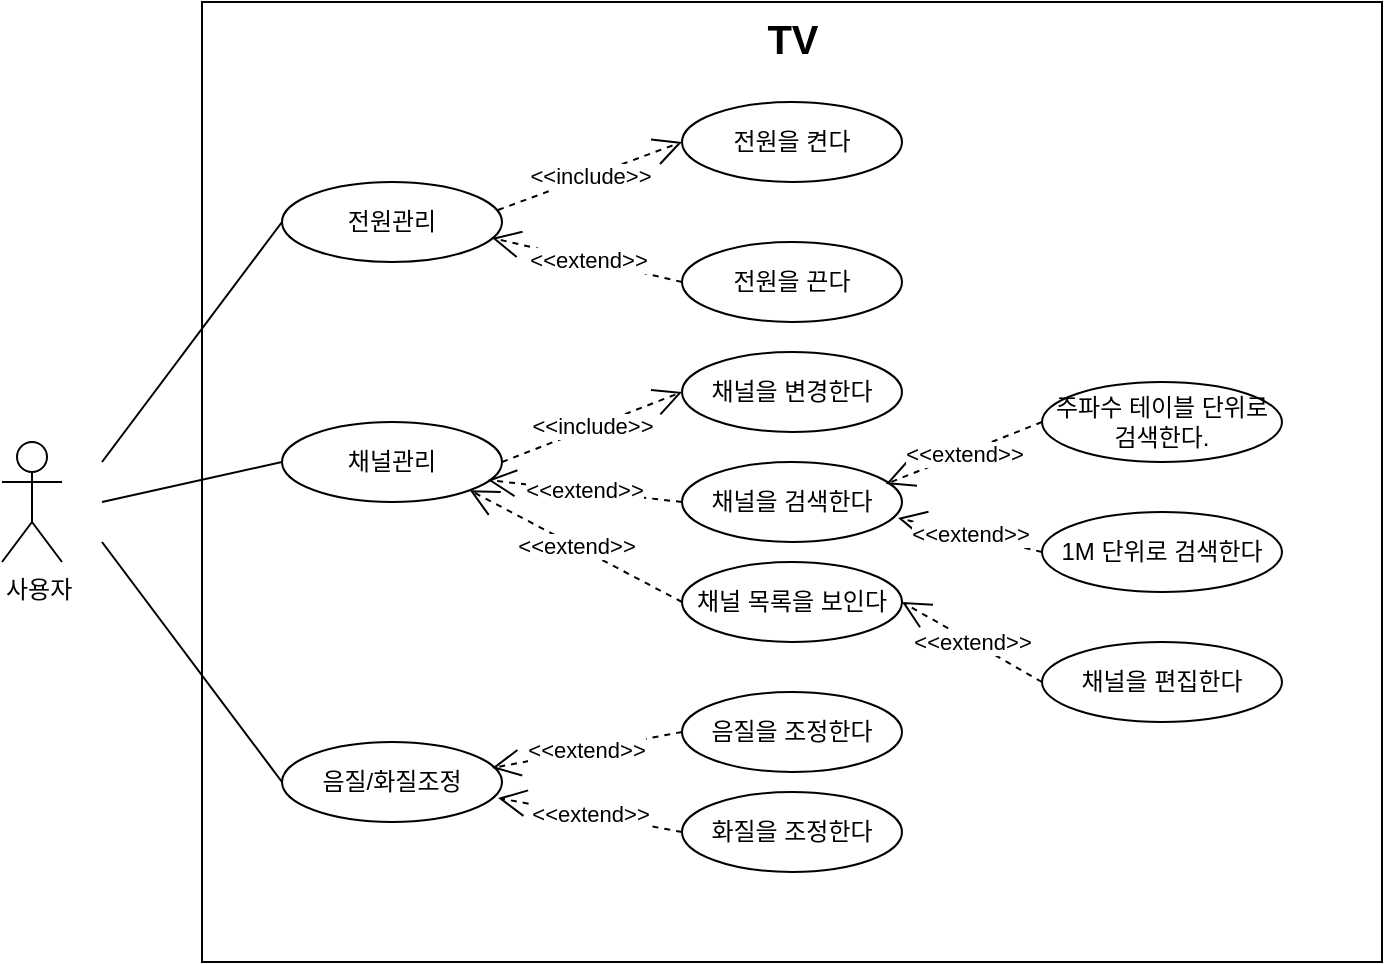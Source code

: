 <mxfile version="12.1.8" type="github" pages="6">
  <diagram id="t9SCPp3qZgQ9LCUCYkns" name="requirement_function">
    <mxGraphModel dx="854" dy="436" grid="1" gridSize="10" guides="1" tooltips="1" connect="1" arrows="1" fold="1" page="1" pageScale="1" pageWidth="827" pageHeight="1169" math="0" shadow="0">
      <root>
        <mxCell id="0"/>
        <mxCell id="1" parent="0"/>
        <mxCell id="poNCgdZjSfnXngBSehZM-1" value="TV" style="html=1;align=center;verticalAlign=top;fontStyle=1;fontSize=20;" vertex="1" parent="1">
          <mxGeometry x="170" y="80" width="590" height="480" as="geometry"/>
        </mxCell>
        <mxCell id="poNCgdZjSfnXngBSehZM-2" value="사용자" style="shape=umlActor;verticalLabelPosition=bottom;labelBackgroundColor=#ffffff;verticalAlign=top;html=1;align=left;" vertex="1" parent="1">
          <mxGeometry x="70" y="300" width="30" height="60" as="geometry"/>
        </mxCell>
        <mxCell id="poNCgdZjSfnXngBSehZM-5" value="전원관리" style="ellipse;whiteSpace=wrap;html=1;align=center;" vertex="1" parent="1">
          <mxGeometry x="210" y="170" width="110" height="40" as="geometry"/>
        </mxCell>
        <mxCell id="poNCgdZjSfnXngBSehZM-6" value="전원을 켠다" style="ellipse;whiteSpace=wrap;html=1;align=center;" vertex="1" parent="1">
          <mxGeometry x="410" y="130" width="110" height="40" as="geometry"/>
        </mxCell>
        <mxCell id="poNCgdZjSfnXngBSehZM-7" value="전원을 끈다" style="ellipse;whiteSpace=wrap;html=1;align=center;" vertex="1" parent="1">
          <mxGeometry x="410" y="200" width="110" height="40" as="geometry"/>
        </mxCell>
        <mxCell id="poNCgdZjSfnXngBSehZM-8" value="&amp;lt;&amp;lt;include&amp;gt;&amp;gt;" style="endArrow=open;endSize=12;dashed=1;html=1;entryX=0;entryY=0.5;entryDx=0;entryDy=0;exitX=0.982;exitY=0.35;exitDx=0;exitDy=0;exitPerimeter=0;" edge="1" parent="1" source="poNCgdZjSfnXngBSehZM-5" target="poNCgdZjSfnXngBSehZM-6">
          <mxGeometry width="160" relative="1" as="geometry">
            <mxPoint x="350" y="190" as="sourcePoint"/>
            <mxPoint x="220" y="440" as="targetPoint"/>
          </mxGeometry>
        </mxCell>
        <mxCell id="poNCgdZjSfnXngBSehZM-9" value="&amp;lt;&amp;lt;extend&amp;gt;&amp;gt;" style="endArrow=open;endSize=12;dashed=1;html=1;exitX=0;exitY=0.5;exitDx=0;exitDy=0;entryX=0.955;entryY=0.7;entryDx=0;entryDy=0;entryPerimeter=0;" edge="1" parent="1" source="poNCgdZjSfnXngBSehZM-7" target="poNCgdZjSfnXngBSehZM-5">
          <mxGeometry width="160" relative="1" as="geometry">
            <mxPoint x="360" y="200" as="sourcePoint"/>
            <mxPoint x="420" y="160" as="targetPoint"/>
          </mxGeometry>
        </mxCell>
        <mxCell id="poNCgdZjSfnXngBSehZM-10" value="채널관리" style="ellipse;whiteSpace=wrap;html=1;align=center;" vertex="1" parent="1">
          <mxGeometry x="210" y="290" width="110" height="40" as="geometry"/>
        </mxCell>
        <mxCell id="poNCgdZjSfnXngBSehZM-11" value="음질/화질조정" style="ellipse;whiteSpace=wrap;html=1;align=center;" vertex="1" parent="1">
          <mxGeometry x="210" y="450" width="110" height="40" as="geometry"/>
        </mxCell>
        <mxCell id="poNCgdZjSfnXngBSehZM-12" value="채널을 변경한다" style="ellipse;whiteSpace=wrap;html=1;align=center;" vertex="1" parent="1">
          <mxGeometry x="410" y="255" width="110" height="40" as="geometry"/>
        </mxCell>
        <mxCell id="poNCgdZjSfnXngBSehZM-13" value="채널을 검색한다" style="ellipse;whiteSpace=wrap;html=1;align=center;" vertex="1" parent="1">
          <mxGeometry x="410" y="310" width="110" height="40" as="geometry"/>
        </mxCell>
        <mxCell id="poNCgdZjSfnXngBSehZM-14" value="채널 목록을 보인다" style="ellipse;whiteSpace=wrap;html=1;align=center;" vertex="1" parent="1">
          <mxGeometry x="410" y="360" width="110" height="40" as="geometry"/>
        </mxCell>
        <mxCell id="poNCgdZjSfnXngBSehZM-15" value="&amp;lt;&amp;lt;include&amp;gt;&amp;gt;" style="endArrow=open;endSize=12;dashed=1;html=1;exitX=1;exitY=0.5;exitDx=0;exitDy=0;entryX=0;entryY=0.5;entryDx=0;entryDy=0;" edge="1" parent="1" source="poNCgdZjSfnXngBSehZM-10" target="poNCgdZjSfnXngBSehZM-12">
          <mxGeometry width="160" relative="1" as="geometry">
            <mxPoint x="350" y="200" as="sourcePoint"/>
            <mxPoint x="420" y="160" as="targetPoint"/>
          </mxGeometry>
        </mxCell>
        <mxCell id="poNCgdZjSfnXngBSehZM-16" value="&amp;lt;&amp;lt;extend&amp;gt;&amp;gt;" style="endArrow=open;endSize=12;dashed=1;html=1;exitX=0;exitY=0.5;exitDx=0;exitDy=0;entryX=0.936;entryY=0.725;entryDx=0;entryDy=0;entryPerimeter=0;" edge="1" parent="1" source="poNCgdZjSfnXngBSehZM-13" target="poNCgdZjSfnXngBSehZM-10">
          <mxGeometry width="160" relative="1" as="geometry">
            <mxPoint x="420" y="230" as="sourcePoint"/>
            <mxPoint x="345.05" y="208" as="targetPoint"/>
          </mxGeometry>
        </mxCell>
        <mxCell id="poNCgdZjSfnXngBSehZM-17" value="&amp;lt;&amp;lt;extend&amp;gt;&amp;gt;" style="endArrow=open;endSize=12;dashed=1;html=1;exitX=0;exitY=0.5;exitDx=0;exitDy=0;entryX=1;entryY=1;entryDx=0;entryDy=0;" edge="1" parent="1" source="poNCgdZjSfnXngBSehZM-14" target="poNCgdZjSfnXngBSehZM-10">
          <mxGeometry width="160" relative="1" as="geometry">
            <mxPoint x="420" y="340" as="sourcePoint"/>
            <mxPoint x="342.96" y="299" as="targetPoint"/>
          </mxGeometry>
        </mxCell>
        <mxCell id="poNCgdZjSfnXngBSehZM-18" value="음질을 조정한다" style="ellipse;whiteSpace=wrap;html=1;align=center;" vertex="1" parent="1">
          <mxGeometry x="410" y="425" width="110" height="40" as="geometry"/>
        </mxCell>
        <mxCell id="poNCgdZjSfnXngBSehZM-19" value="화질을 조정한다" style="ellipse;whiteSpace=wrap;html=1;align=center;" vertex="1" parent="1">
          <mxGeometry x="410" y="475" width="110" height="40" as="geometry"/>
        </mxCell>
        <mxCell id="poNCgdZjSfnXngBSehZM-20" value="&amp;lt;&amp;lt;extend&amp;gt;&amp;gt;" style="endArrow=open;endSize=12;dashed=1;html=1;exitX=0;exitY=0.5;exitDx=0;exitDy=0;entryX=0.955;entryY=0.325;entryDx=0;entryDy=0;entryPerimeter=0;" edge="1" parent="1" source="poNCgdZjSfnXngBSehZM-18" target="poNCgdZjSfnXngBSehZM-11">
          <mxGeometry width="160" relative="1" as="geometry">
            <mxPoint x="420" y="390" as="sourcePoint"/>
            <mxPoint x="333.891" y="304.142" as="targetPoint"/>
          </mxGeometry>
        </mxCell>
        <mxCell id="poNCgdZjSfnXngBSehZM-21" value="&amp;lt;&amp;lt;extend&amp;gt;&amp;gt;" style="endArrow=open;endSize=12;dashed=1;html=1;exitX=0;exitY=0.5;exitDx=0;exitDy=0;entryX=0.982;entryY=0.7;entryDx=0;entryDy=0;entryPerimeter=0;" edge="1" parent="1" source="poNCgdZjSfnXngBSehZM-19" target="poNCgdZjSfnXngBSehZM-11">
          <mxGeometry width="160" relative="1" as="geometry">
            <mxPoint x="420" y="455" as="sourcePoint"/>
            <mxPoint x="345.05" y="473" as="targetPoint"/>
          </mxGeometry>
        </mxCell>
        <mxCell id="poNCgdZjSfnXngBSehZM-22" value="주파수 테이블 단위로 검색한다." style="ellipse;whiteSpace=wrap;html=1;align=center;" vertex="1" parent="1">
          <mxGeometry x="590" y="270" width="120" height="40" as="geometry"/>
        </mxCell>
        <mxCell id="poNCgdZjSfnXngBSehZM-23" value="1M 단위로 검색한다" style="ellipse;whiteSpace=wrap;html=1;align=center;" vertex="1" parent="1">
          <mxGeometry x="590" y="335" width="120" height="40" as="geometry"/>
        </mxCell>
        <mxCell id="poNCgdZjSfnXngBSehZM-26" value="채널을 편집한다" style="ellipse;whiteSpace=wrap;html=1;align=center;" vertex="1" parent="1">
          <mxGeometry x="590" y="400" width="120" height="40" as="geometry"/>
        </mxCell>
        <mxCell id="poNCgdZjSfnXngBSehZM-27" value="&amp;lt;&amp;lt;extend&amp;gt;&amp;gt;" style="endArrow=open;endSize=12;dashed=1;html=1;exitX=0;exitY=0.5;exitDx=0;exitDy=0;entryX=1;entryY=0.5;entryDx=0;entryDy=0;" edge="1" parent="1" source="poNCgdZjSfnXngBSehZM-26" target="poNCgdZjSfnXngBSehZM-14">
          <mxGeometry width="160" relative="1" as="geometry">
            <mxPoint x="420" y="390" as="sourcePoint"/>
            <mxPoint x="333.891" y="304.142" as="targetPoint"/>
          </mxGeometry>
        </mxCell>
        <mxCell id="poNCgdZjSfnXngBSehZM-28" value="&amp;lt;&amp;lt;extend&amp;gt;&amp;gt;" style="endArrow=open;endSize=12;dashed=1;html=1;exitX=0;exitY=0.5;exitDx=0;exitDy=0;entryX=0.982;entryY=0.7;entryDx=0;entryDy=0;entryPerimeter=0;" edge="1" parent="1" source="poNCgdZjSfnXngBSehZM-23" target="poNCgdZjSfnXngBSehZM-13">
          <mxGeometry width="160" relative="1" as="geometry">
            <mxPoint x="590" y="440" as="sourcePoint"/>
            <mxPoint x="530" y="390" as="targetPoint"/>
          </mxGeometry>
        </mxCell>
        <mxCell id="poNCgdZjSfnXngBSehZM-29" value="&amp;lt;&amp;lt;extend&amp;gt;&amp;gt;" style="endArrow=open;endSize=12;dashed=1;html=1;exitX=0;exitY=0.5;exitDx=0;exitDy=0;entryX=0.927;entryY=0.275;entryDx=0;entryDy=0;entryPerimeter=0;" edge="1" parent="1" source="poNCgdZjSfnXngBSehZM-22" target="poNCgdZjSfnXngBSehZM-13">
          <mxGeometry width="160" relative="1" as="geometry">
            <mxPoint x="590" y="380" as="sourcePoint"/>
            <mxPoint x="514.745" y="353.824" as="targetPoint"/>
          </mxGeometry>
        </mxCell>
        <mxCell id="poNCgdZjSfnXngBSehZM-41" value="" style="endArrow=none;html=1;entryX=0;entryY=0.5;entryDx=0;entryDy=0;" edge="1" parent="1" target="poNCgdZjSfnXngBSehZM-5">
          <mxGeometry width="50" height="50" relative="1" as="geometry">
            <mxPoint x="120" y="310" as="sourcePoint"/>
            <mxPoint x="120" y="580" as="targetPoint"/>
          </mxGeometry>
        </mxCell>
        <mxCell id="poNCgdZjSfnXngBSehZM-42" value="" style="endArrow=none;html=1;entryX=0;entryY=0.5;entryDx=0;entryDy=0;" edge="1" parent="1" target="poNCgdZjSfnXngBSehZM-10">
          <mxGeometry width="50" height="50" relative="1" as="geometry">
            <mxPoint x="120" y="330" as="sourcePoint"/>
            <mxPoint x="220" y="200" as="targetPoint"/>
          </mxGeometry>
        </mxCell>
        <mxCell id="poNCgdZjSfnXngBSehZM-43" value="" style="endArrow=none;html=1;entryX=0;entryY=0.5;entryDx=0;entryDy=0;" edge="1" parent="1" target="poNCgdZjSfnXngBSehZM-11">
          <mxGeometry width="50" height="50" relative="1" as="geometry">
            <mxPoint x="120" y="350" as="sourcePoint"/>
            <mxPoint x="220" y="320" as="targetPoint"/>
          </mxGeometry>
        </mxCell>
      </root>
    </mxGraphModel>
  </diagram>
  <diagram id="19bWmVG4d011nCwHnENF" name="requirement_non-function">
    <mxGraphModel dx="854" dy="436" grid="1" gridSize="10" guides="1" tooltips="1" connect="1" arrows="1" fold="1" page="1" pageScale="1" pageWidth="827" pageHeight="1169" math="0" shadow="0">
      <root>
        <mxCell id="q5XlR-PtI9cxI1lQ9Abi-0"/>
        <mxCell id="q5XlR-PtI9cxI1lQ9Abi-1" parent="q5XlR-PtI9cxI1lQ9Abi-0"/>
        <mxCell id="1ExetHb4OD4g6JI5gb6c-14" value="&lt;span style=&quot;white-space: normal&quot;&gt;TV 시청 중에 사용자 리모콘의 UP 채널 버튼을 누르면&lt;/span&gt;&lt;br style=&quot;white-space: normal&quot;&gt;&lt;span style=&quot;white-space: normal&quot;&gt;TV는 1초 이내에 UP채널을 보여줘야 한다. (중, 상)&lt;/span&gt;" style="shape=note;whiteSpace=wrap;html=1;size=14;verticalAlign=top;align=left;spacingTop=-6;fontSize=12;fillColor=#ffcc99;strokeColor=#36393d;" vertex="1" parent="q5XlR-PtI9cxI1lQ9Abi-1">
          <mxGeometry x="40" y="240" width="390" height="60" as="geometry"/>
        </mxCell>
        <mxCell id="1ExetHb4OD4g6JI5gb6c-15" value="TV가 꺼진 상태에서 사용자가 리모콘의 전원 버튼을 누를때,&lt;br&gt;TV는 3초 이내에 최종 저장된 채널을 보여줘야 한다. (상, 상)" style="shape=note;whiteSpace=wrap;html=1;size=14;verticalAlign=top;align=left;spacingTop=-6;fontSize=12;fillColor=#ffcc99;strokeColor=#36393d;" vertex="1" parent="q5XlR-PtI9cxI1lQ9Abi-1">
          <mxGeometry x="40" y="60" width="392" height="60" as="geometry"/>
        </mxCell>
        <mxCell id="1ExetHb4OD4g6JI5gb6c-16" value="상품 기획팀에 이집트에 TV를 출시하고자 할때,&lt;br&gt;개발팀은 1개의 컴포너트만 수정하여 이집트 주파수 테이블로&lt;br&gt;변경할 수 있어야 한다. (중, 중)" style="shape=note;whiteSpace=wrap;html=1;size=14;verticalAlign=top;align=left;spacingTop=-6;fontSize=12;fillColor=#ffff88;strokeColor=#36393d;" vertex="1" parent="q5XlR-PtI9cxI1lQ9Abi-1">
          <mxGeometry x="41" y="330" width="390" height="60" as="geometry"/>
        </mxCell>
        <mxCell id="1ExetHb4OD4g6JI5gb6c-17" value="TV가 고장나서 AS 기사를 불렀을때,&lt;br&gt;AS 기사는 10분 이내에 TV의 오류원인을 알아내고,&lt;br&gt;TV를 정상 작동 시킬수 있어야 한다. (상, 상)" style="shape=note;whiteSpace=wrap;html=1;size=14;verticalAlign=top;align=left;spacingTop=-6;fontSize=12;fillColor=#cce5ff;strokeColor=#36393d;" vertex="1" parent="q5XlR-PtI9cxI1lQ9Abi-1">
          <mxGeometry x="40" y="150" width="392" height="60" as="geometry"/>
        </mxCell>
        <mxCell id="1ExetHb4OD4g6JI5gb6c-18" value="UX팀이 사용자 인터페이스의 폰트 색상을 변경 요청을하면,&lt;br&gt;개발팀은 변경을 적용한 TV 소프트웨어를&lt;br&gt;1주일 안에&amp;nbsp;릴리즈 해야한다. (중, 중)" style="shape=note;whiteSpace=wrap;html=1;size=14;verticalAlign=top;align=left;spacingTop=-6;fontSize=12;fillColor=#ffff88;strokeColor=#36393d;" vertex="1" parent="q5XlR-PtI9cxI1lQ9Abi-1">
          <mxGeometry x="490" y="410" width="392" height="60" as="geometry"/>
        </mxCell>
        <mxCell id="1ExetHb4OD4g6JI5gb6c-19" value="하드웨어팀이 TV 하드웨어를 변경하면,&lt;br&gt;개발팀은 변경된 하드웨어에 TV 소프트웨어를&lt;br&gt;1주일 안에 릴리즈 해야한다. (중, 상)" style="shape=note;whiteSpace=wrap;html=1;size=14;verticalAlign=top;align=left;spacingTop=-6;fontSize=12;fillColor=#ffff88;strokeColor=#36393d;" vertex="1" parent="q5XlR-PtI9cxI1lQ9Abi-1">
          <mxGeometry x="490" y="130" width="392" height="60" as="geometry"/>
        </mxCell>
        <mxCell id="1ExetHb4OD4g6JI5gb6c-20" value="상품 기획에서 시장에 맞는 제품 개발을 요구하면,&lt;br&gt;개발팀은 요구 사항을 적용한 TV 제품을&lt;br&gt;2개월 안에 릴리즈 한다. (중, 상)" style="shape=note;whiteSpace=wrap;html=1;size=14;verticalAlign=top;align=left;spacingTop=-6;fontSize=12;fillColor=#ffff88;strokeColor=#36393d;" vertex="1" parent="q5XlR-PtI9cxI1lQ9Abi-1">
          <mxGeometry x="490" y="200" width="392" height="60" as="geometry"/>
        </mxCell>
        <mxCell id="1ExetHb4OD4g6JI5gb6c-22" value="사용자가 UP버튼을 0.5초 이상 누르고 있으면,&lt;br&gt;시스템은 0.2초 주기로 연속적으로 UP 채널로 채널을 변경하며,&lt;br&gt;사용자가 UP 버튼을 떼는 순간 채널변경을 멈춰야 한다. (상, 상)" style="shape=note;whiteSpace=wrap;html=1;size=14;verticalAlign=top;align=left;spacingTop=-6;fontSize=12;fillColor=#ffcc99;strokeColor=#36393d;" vertex="1" parent="q5XlR-PtI9cxI1lQ9Abi-1">
          <mxGeometry x="490" y="60" width="392" height="60" as="geometry"/>
        </mxCell>
        <mxCell id="1ExetHb4OD4g6JI5gb6c-23" value="하드웨어 팀이 신규 기능을 탑재된 하드웨어로 변경하면,&lt;br&gt;개발팀은 해당 기능에 따른 사용자 인터페이스 변경을&lt;br&gt;1개월 이내에 반영하여 릴리즈 한다. (중, 중)" style="shape=note;whiteSpace=wrap;html=1;size=14;verticalAlign=top;align=left;spacingTop=-6;fontSize=12;fillColor=#ffff88;strokeColor=#36393d;" vertex="1" parent="q5XlR-PtI9cxI1lQ9Abi-1">
          <mxGeometry x="490" y="480" width="392" height="60" as="geometry"/>
        </mxCell>
        <mxCell id="1ExetHb4OD4g6JI5gb6c-24" value="사용자가 TV를 시청하는 도중, 채널 변경이나 음량조절시&lt;br&gt;3번 이내의 리모컨 조작으로 수행이 되어야 한다. (상, 중)" style="shape=note;whiteSpace=wrap;html=1;size=14;verticalAlign=top;align=left;spacingTop=-6;fontSize=12;fillColor=#cdeb8b;strokeColor=#36393d;" vertex="1" parent="q5XlR-PtI9cxI1lQ9Abi-1">
          <mxGeometry x="490" y="340" width="392" height="60" as="geometry"/>
        </mxCell>
        <mxCell id="1ExetHb4OD4g6JI5gb6c-25" value="상품기획이 PIP 기능의 추가를 요청하면,&lt;br&gt;개발팀은 PIP 기능을 탑재한 TV 제품을&lt;br&gt;1개월 이내에 릴리즈 한다. (중, 상)" style="shape=note;whiteSpace=wrap;html=1;size=14;verticalAlign=top;align=left;spacingTop=-6;fontSize=12;fillColor=#ffff88;strokeColor=#36393d;" vertex="1" parent="q5XlR-PtI9cxI1lQ9Abi-1">
          <mxGeometry x="490" y="270" width="392" height="60" as="geometry"/>
        </mxCell>
      </root>
    </mxGraphModel>
  </diagram>
  <diagram id="da84HiQi0HQQTeIwolBv" name="architecture_runtime">
    <mxGraphModel dx="1681" dy="436" grid="1" gridSize="10" guides="1" tooltips="1" connect="1" arrows="1" fold="1" page="1" pageScale="1" pageWidth="827" pageHeight="1169" math="0" shadow="0">
      <root>
        <mxCell id="wnP7rW9ASsIJT6KN7wHe-0"/>
        <mxCell id="wnP7rW9ASsIJT6KN7wHe-1" parent="wnP7rW9ASsIJT6KN7wHe-0"/>
        <mxCell id="30ngNg5kisGXocgPxbdh-0" value="&lt;font style=&quot;font-size: 15px&quot;&gt;Application&lt;/font&gt;" style="html=1;fontSize=12;align=center;verticalAlign=top;fontStyle=1" vertex="1" parent="wnP7rW9ASsIJT6KN7wHe-1">
          <mxGeometry x="-769.5" y="120" width="740" height="120" as="geometry"/>
        </mxCell>
        <mxCell id="30ngNg5kisGXocgPxbdh-1" value="&lt;font style=&quot;font-size: 15px&quot;&gt;TV Sub System&lt;/font&gt;" style="html=1;fontSize=12;align=center;verticalAlign=top;fontStyle=1" vertex="1" parent="wnP7rW9ASsIJT6KN7wHe-1">
          <mxGeometry x="-769.5" y="260" width="430" height="280" as="geometry"/>
        </mxCell>
        <mxCell id="30ngNg5kisGXocgPxbdh-2" value="&lt;font style=&quot;font-size: 15px&quot;&gt;Graphic Sub System&lt;/font&gt;" style="html=1;fontSize=12;align=center;verticalAlign=top;fontStyle=1" vertex="1" parent="wnP7rW9ASsIJT6KN7wHe-1">
          <mxGeometry x="-329.5" y="260" width="300" height="280" as="geometry"/>
        </mxCell>
        <mxCell id="30ngNg5kisGXocgPxbdh-3" value="&lt;font style=&quot;font-size: 12px;&quot;&gt;TV Middleware&lt;/font&gt;" style="html=1;fontSize=12;align=center;verticalAlign=top;fontStyle=1" vertex="1" parent="wnP7rW9ASsIJT6KN7wHe-1">
          <mxGeometry x="-759.5" y="310" width="410" height="110" as="geometry"/>
        </mxCell>
        <mxCell id="30ngNg5kisGXocgPxbdh-4" value="&lt;font style=&quot;font-size: 12px;&quot;&gt;TV HAL&lt;/font&gt;" style="html=1;fontSize=12;align=center;verticalAlign=top;fontStyle=1" vertex="1" parent="wnP7rW9ASsIJT6KN7wHe-1">
          <mxGeometry x="-759.5" y="434" width="410" height="96" as="geometry"/>
        </mxCell>
        <mxCell id="30ngNg5kisGXocgPxbdh-5" value="&lt;font style=&quot;font-size: 12px;&quot;&gt;Graphic Middleware&lt;/font&gt;" style="html=1;fontSize=12;align=center;verticalAlign=top;fontStyle=1" vertex="1" parent="wnP7rW9ASsIJT6KN7wHe-1">
          <mxGeometry x="-319.5" y="310" width="280" height="110" as="geometry"/>
        </mxCell>
        <mxCell id="30ngNg5kisGXocgPxbdh-6" value="&lt;font style=&quot;font-size: 12px;&quot;&gt;Graphic HAL&lt;/font&gt;" style="html=1;fontSize=12;align=center;verticalAlign=top;fontStyle=1" vertex="1" parent="wnP7rW9ASsIJT6KN7wHe-1">
          <mxGeometry x="-319.5" y="434" width="280" height="96" as="geometry"/>
        </mxCell>
        <mxCell id="XcW56pWgXZt80oB3sk_k-0" value="Tuner" style="html=1;fontSize=10;align=left;spacingLeft=7;" vertex="1" parent="wnP7rW9ASsIJT6KN7wHe-1">
          <mxGeometry x="-749.5" y="470" width="70" height="50" as="geometry"/>
        </mxCell>
        <mxCell id="XcW56pWgXZt80oB3sk_k-1" value="" style="shape=component;jettyWidth=8;jettyHeight=4;" vertex="1" parent="XcW56pWgXZt80oB3sk_k-0">
          <mxGeometry x="1" width="20" height="20" relative="1" as="geometry">
            <mxPoint x="-27" y="7" as="offset"/>
          </mxGeometry>
        </mxCell>
        <mxCell id="XcW56pWgXZt80oB3sk_k-2" value="&lt;font style=&quot;font-size: 10px&quot;&gt;Video&lt;br&gt;Decoder&lt;/font&gt;" style="html=1;fontSize=12;align=left;spacingLeft=7;" vertex="1" parent="wnP7rW9ASsIJT6KN7wHe-1">
          <mxGeometry x="-669.5" y="470" width="70" height="50" as="geometry"/>
        </mxCell>
        <mxCell id="XcW56pWgXZt80oB3sk_k-3" value="" style="shape=component;jettyWidth=8;jettyHeight=4;" vertex="1" parent="XcW56pWgXZt80oB3sk_k-2">
          <mxGeometry x="1" width="20" height="20" relative="1" as="geometry">
            <mxPoint x="-27" y="7" as="offset"/>
          </mxGeometry>
        </mxCell>
        <mxCell id="XcW56pWgXZt80oB3sk_k-4" value="&lt;span style=&quot;font-size: 10px&quot;&gt;Audio&lt;br&gt;&lt;/span&gt;Controller" style="html=1;fontSize=12;align=left;spacingLeft=7;" vertex="1" parent="wnP7rW9ASsIJT6KN7wHe-1">
          <mxGeometry x="-589.5" y="470" width="70" height="50" as="geometry"/>
        </mxCell>
        <mxCell id="XcW56pWgXZt80oB3sk_k-5" value="" style="shape=component;jettyWidth=8;jettyHeight=4;" vertex="1" parent="XcW56pWgXZt80oB3sk_k-4">
          <mxGeometry x="1" width="20" height="20" relative="1" as="geometry">
            <mxPoint x="-27" y="7" as="offset"/>
          </mxGeometry>
        </mxCell>
        <mxCell id="XcW56pWgXZt80oB3sk_k-6" value="&lt;span style=&quot;font-size: 10px&quot;&gt;Video&lt;br&gt;Decoder&lt;br&gt;&lt;/span&gt;" style="html=1;fontSize=12;align=left;spacingLeft=7;" vertex="1" parent="wnP7rW9ASsIJT6KN7wHe-1">
          <mxGeometry x="-509.5" y="470" width="70" height="50" as="geometry"/>
        </mxCell>
        <mxCell id="XcW56pWgXZt80oB3sk_k-7" value="" style="shape=component;jettyWidth=8;jettyHeight=4;" vertex="1" parent="XcW56pWgXZt80oB3sk_k-6">
          <mxGeometry x="1" width="20" height="20" relative="1" as="geometry">
            <mxPoint x="-27" y="7" as="offset"/>
          </mxGeometry>
        </mxCell>
        <mxCell id="XcW56pWgXZt80oB3sk_k-11" value="&lt;span style=&quot;font-size: 10px&quot;&gt;Display&lt;br&gt;Controller&lt;br&gt;&lt;/span&gt;" style="html=1;fontSize=12;align=left;spacingLeft=7;" vertex="1" parent="wnP7rW9ASsIJT6KN7wHe-1">
          <mxGeometry x="-429.5" y="470" width="70" height="50" as="geometry"/>
        </mxCell>
        <mxCell id="XcW56pWgXZt80oB3sk_k-12" value="" style="shape=component;jettyWidth=8;jettyHeight=4;" vertex="1" parent="XcW56pWgXZt80oB3sk_k-11">
          <mxGeometry x="1" width="20" height="20" relative="1" as="geometry">
            <mxPoint x="-27" y="7" as="offset"/>
          </mxGeometry>
        </mxCell>
        <mxCell id="XcW56pWgXZt80oB3sk_k-13" value="&lt;span style=&quot;font-size: 10px&quot;&gt;IR&lt;br&gt;Receiver&lt;br&gt;&lt;/span&gt;" style="html=1;fontSize=12;align=left;spacingLeft=7;" vertex="1" parent="wnP7rW9ASsIJT6KN7wHe-1">
          <mxGeometry x="-309.5" y="470" width="80" height="50" as="geometry"/>
        </mxCell>
        <mxCell id="XcW56pWgXZt80oB3sk_k-14" value="" style="shape=component;jettyWidth=8;jettyHeight=4;" vertex="1" parent="XcW56pWgXZt80oB3sk_k-13">
          <mxGeometry x="1" width="20" height="20" relative="1" as="geometry">
            <mxPoint x="-27" y="7" as="offset"/>
          </mxGeometry>
        </mxCell>
        <mxCell id="XcW56pWgXZt80oB3sk_k-15" value="&lt;span style=&quot;font-size: 10px&quot;&gt;Graphic&lt;br&gt;Processor&lt;br&gt;&lt;/span&gt;" style="html=1;fontSize=12;align=left;spacingLeft=7;" vertex="1" parent="wnP7rW9ASsIJT6KN7wHe-1">
          <mxGeometry x="-125.5" y="470" width="76" height="50" as="geometry"/>
        </mxCell>
        <mxCell id="XcW56pWgXZt80oB3sk_k-16" value="" style="shape=component;jettyWidth=8;jettyHeight=4;" vertex="1" parent="XcW56pWgXZt80oB3sk_k-15">
          <mxGeometry x="1" width="20" height="20" relative="1" as="geometry">
            <mxPoint x="-27" y="7" as="offset"/>
          </mxGeometry>
        </mxCell>
        <mxCell id="XcW56pWgXZt80oB3sk_k-17" value="Channel&lt;br&gt;Searcher" style="html=1;fontSize=10;align=left;spacingLeft=7;" vertex="1" parent="wnP7rW9ASsIJT6KN7wHe-1">
          <mxGeometry x="-709.5" y="350" width="90" height="50" as="geometry"/>
        </mxCell>
        <mxCell id="XcW56pWgXZt80oB3sk_k-18" value="" style="shape=component;jettyWidth=8;jettyHeight=4;" vertex="1" parent="XcW56pWgXZt80oB3sk_k-17">
          <mxGeometry x="1" width="20" height="20" relative="1" as="geometry">
            <mxPoint x="-27" y="7" as="offset"/>
          </mxGeometry>
        </mxCell>
        <mxCell id="XcW56pWgXZt80oB3sk_k-19" value="Channel&lt;br&gt;Changer" style="html=1;fontSize=10;align=left;spacingLeft=7;" vertex="1" parent="wnP7rW9ASsIJT6KN7wHe-1">
          <mxGeometry x="-594.5" y="350" width="95" height="50" as="geometry"/>
        </mxCell>
        <mxCell id="XcW56pWgXZt80oB3sk_k-20" value="" style="shape=component;jettyWidth=8;jettyHeight=4;" vertex="1" parent="XcW56pWgXZt80oB3sk_k-19">
          <mxGeometry x="1" width="20" height="20" relative="1" as="geometry">
            <mxPoint x="-27" y="7" as="offset"/>
          </mxGeometry>
        </mxCell>
        <mxCell id="XcW56pWgXZt80oB3sk_k-21" value="Channel&lt;br&gt;List" style="html=1;fontSize=10;align=left;spacingLeft=7;" vertex="1" parent="wnP7rW9ASsIJT6KN7wHe-1">
          <mxGeometry x="-479.5" y="350" width="90" height="50" as="geometry"/>
        </mxCell>
        <mxCell id="XcW56pWgXZt80oB3sk_k-22" value="" style="shape=component;jettyWidth=8;jettyHeight=4;" vertex="1" parent="XcW56pWgXZt80oB3sk_k-21">
          <mxGeometry x="1" width="20" height="20" relative="1" as="geometry">
            <mxPoint x="-27" y="7" as="offset"/>
          </mxGeometry>
        </mxCell>
        <mxCell id="XcW56pWgXZt80oB3sk_k-25" value="Input&lt;br&gt;Manager" style="html=1;fontSize=10;align=left;spacingLeft=7;" vertex="1" parent="wnP7rW9ASsIJT6KN7wHe-1">
          <mxGeometry x="-309.5" y="350" width="80" height="50" as="geometry"/>
        </mxCell>
        <mxCell id="XcW56pWgXZt80oB3sk_k-26" value="" style="shape=component;jettyWidth=8;jettyHeight=4;" vertex="1" parent="XcW56pWgXZt80oB3sk_k-25">
          <mxGeometry x="1" width="20" height="20" relative="1" as="geometry">
            <mxPoint x="-27" y="7" as="offset"/>
          </mxGeometry>
        </mxCell>
        <mxCell id="XcW56pWgXZt80oB3sk_k-27" value="Resource&lt;br&gt;Manager" style="html=1;fontSize=10;align=left;spacingLeft=7;" vertex="1" parent="wnP7rW9ASsIJT6KN7wHe-1">
          <mxGeometry x="-216.5" y="350" width="78" height="50" as="geometry"/>
        </mxCell>
        <mxCell id="XcW56pWgXZt80oB3sk_k-28" value="" style="shape=component;jettyWidth=8;jettyHeight=4;" vertex="1" parent="XcW56pWgXZt80oB3sk_k-27">
          <mxGeometry x="1" width="20" height="20" relative="1" as="geometry">
            <mxPoint x="-27" y="7" as="offset"/>
          </mxGeometry>
        </mxCell>
        <mxCell id="XcW56pWgXZt80oB3sk_k-29" value="Window&lt;br&gt;Manager" style="html=1;fontSize=10;align=left;spacingLeft=7;" vertex="1" parent="wnP7rW9ASsIJT6KN7wHe-1">
          <mxGeometry x="-125.5" y="350" width="76" height="50" as="geometry"/>
        </mxCell>
        <mxCell id="XcW56pWgXZt80oB3sk_k-30" value="" style="shape=component;jettyWidth=8;jettyHeight=4;" vertex="1" parent="XcW56pWgXZt80oB3sk_k-29">
          <mxGeometry x="1" width="20" height="20" relative="1" as="geometry">
            <mxPoint x="-27" y="7" as="offset"/>
          </mxGeometry>
        </mxCell>
        <mxCell id="XcW56pWgXZt80oB3sk_k-31" value="Viewer" style="html=1;fontSize=10;align=left;spacingLeft=7;" vertex="1" parent="wnP7rW9ASsIJT6KN7wHe-1">
          <mxGeometry x="-714.5" y="170" width="90" height="50" as="geometry"/>
        </mxCell>
        <mxCell id="XcW56pWgXZt80oB3sk_k-32" value="" style="shape=component;jettyWidth=8;jettyHeight=4;" vertex="1" parent="XcW56pWgXZt80oB3sk_k-31">
          <mxGeometry x="1" width="20" height="20" relative="1" as="geometry">
            <mxPoint x="-27" y="7" as="offset"/>
          </mxGeometry>
        </mxCell>
        <mxCell id="XcW56pWgXZt80oB3sk_k-33" value="Menu" style="html=1;fontSize=10;align=left;spacingLeft=7;" vertex="1" parent="wnP7rW9ASsIJT6KN7wHe-1">
          <mxGeometry x="-607" y="170" width="90" height="50" as="geometry"/>
        </mxCell>
        <mxCell id="XcW56pWgXZt80oB3sk_k-34" value="" style="shape=component;jettyWidth=8;jettyHeight=4;" vertex="1" parent="XcW56pWgXZt80oB3sk_k-33">
          <mxGeometry x="1" width="20" height="20" relative="1" as="geometry">
            <mxPoint x="-27" y="7" as="offset"/>
          </mxGeometry>
        </mxCell>
        <mxCell id="XcW56pWgXZt80oB3sk_k-35" value="&amp;lt;&amp;lt;UI&amp;gt;&amp;gt;&lt;br&gt;Channel&lt;br&gt;Searcher" style="html=1;fontSize=10;align=left;spacingLeft=7;" vertex="1" parent="wnP7rW9ASsIJT6KN7wHe-1">
          <mxGeometry x="-402" y="170" width="90" height="50" as="geometry"/>
        </mxCell>
        <mxCell id="XcW56pWgXZt80oB3sk_k-36" value="" style="shape=component;jettyWidth=8;jettyHeight=4;" vertex="1" parent="XcW56pWgXZt80oB3sk_k-35">
          <mxGeometry x="1" width="20" height="20" relative="1" as="geometry">
            <mxPoint x="-27" y="7" as="offset"/>
          </mxGeometry>
        </mxCell>
        <mxCell id="XcW56pWgXZt80oB3sk_k-37" value="Picture&lt;br&gt;Control" style="html=1;fontSize=10;align=left;spacingLeft=7;" vertex="1" parent="wnP7rW9ASsIJT6KN7wHe-1">
          <mxGeometry x="-504.5" y="170" width="90" height="50" as="geometry"/>
        </mxCell>
        <mxCell id="XcW56pWgXZt80oB3sk_k-38" value="" style="shape=component;jettyWidth=8;jettyHeight=4;" vertex="1" parent="XcW56pWgXZt80oB3sk_k-37">
          <mxGeometry x="1" width="20" height="20" relative="1" as="geometry">
            <mxPoint x="-27" y="7" as="offset"/>
          </mxGeometry>
        </mxCell>
        <mxCell id="XcW56pWgXZt80oB3sk_k-39" value="Sound&lt;br&gt;Control" style="html=1;fontSize=10;align=left;spacingLeft=7;" vertex="1" parent="wnP7rW9ASsIJT6KN7wHe-1">
          <mxGeometry x="-299.5" y="170" width="90" height="50" as="geometry"/>
        </mxCell>
        <mxCell id="XcW56pWgXZt80oB3sk_k-40" value="" style="shape=component;jettyWidth=8;jettyHeight=4;" vertex="1" parent="XcW56pWgXZt80oB3sk_k-39">
          <mxGeometry x="1" width="20" height="20" relative="1" as="geometry">
            <mxPoint x="-27" y="7" as="offset"/>
          </mxGeometry>
        </mxCell>
        <mxCell id="XcW56pWgXZt80oB3sk_k-41" value="&amp;lt;&amp;lt;UI&amp;gt;&amp;gt;&lt;br&gt;Channel&lt;br&gt;List" style="html=1;fontSize=10;align=left;spacingLeft=7;" vertex="1" parent="wnP7rW9ASsIJT6KN7wHe-1">
          <mxGeometry x="-197" y="170" width="90" height="50" as="geometry"/>
        </mxCell>
        <mxCell id="XcW56pWgXZt80oB3sk_k-42" value="" style="shape=component;jettyWidth=8;jettyHeight=4;" vertex="1" parent="XcW56pWgXZt80oB3sk_k-41">
          <mxGeometry x="1" width="20" height="20" relative="1" as="geometry">
            <mxPoint x="-27" y="7" as="offset"/>
          </mxGeometry>
        </mxCell>
        <mxCell id="XcW56pWgXZt80oB3sk_k-43" value="&lt;b&gt;&lt;font style=&quot;font-size: 20px&quot;&gt;Tier&lt;/font&gt;&lt;/b&gt;" style="text;html=1;strokeColor=none;fillColor=none;align=center;verticalAlign=middle;whiteSpace=wrap;rounded=0;fontSize=10;" vertex="1" parent="wnP7rW9ASsIJT6KN7wHe-1">
          <mxGeometry x="-759.5" y="70" width="40" height="20" as="geometry"/>
        </mxCell>
        <mxCell id="XcW56pWgXZt80oB3sk_k-44" value="Message Framework" style="html=1;fontSize=10;align=center;spacingLeft=0;" vertex="1" parent="wnP7rW9ASsIJT6KN7wHe-1">
          <mxGeometry x="-759.5" y="780" width="610" height="50" as="geometry"/>
        </mxCell>
        <mxCell id="XcW56pWgXZt80oB3sk_k-45" value="" style="shape=component;jettyWidth=8;jettyHeight=4;" vertex="1" parent="XcW56pWgXZt80oB3sk_k-44">
          <mxGeometry x="1" width="20" height="20" relative="1" as="geometry">
            <mxPoint x="-27" y="7" as="offset"/>
          </mxGeometry>
        </mxCell>
        <mxCell id="XcW56pWgXZt80oB3sk_k-46" value="Viewer" style="html=1;fontSize=10;align=left;spacingLeft=7;" vertex="1" parent="wnP7rW9ASsIJT6KN7wHe-1">
          <mxGeometry x="-759.5" y="690" width="90" height="50" as="geometry"/>
        </mxCell>
        <mxCell id="XcW56pWgXZt80oB3sk_k-47" value="" style="shape=component;jettyWidth=8;jettyHeight=4;" vertex="1" parent="XcW56pWgXZt80oB3sk_k-46">
          <mxGeometry x="1" width="20" height="20" relative="1" as="geometry">
            <mxPoint x="-27" y="7" as="offset"/>
          </mxGeometry>
        </mxCell>
        <mxCell id="XcW56pWgXZt80oB3sk_k-48" value="Menu" style="html=1;fontSize=10;align=left;spacingLeft=7;" vertex="1" parent="wnP7rW9ASsIJT6KN7wHe-1">
          <mxGeometry x="-652" y="690" width="90" height="50" as="geometry"/>
        </mxCell>
        <mxCell id="XcW56pWgXZt80oB3sk_k-49" value="" style="shape=component;jettyWidth=8;jettyHeight=4;" vertex="1" parent="XcW56pWgXZt80oB3sk_k-48">
          <mxGeometry x="1" width="20" height="20" relative="1" as="geometry">
            <mxPoint x="-27" y="7" as="offset"/>
          </mxGeometry>
        </mxCell>
        <mxCell id="XcW56pWgXZt80oB3sk_k-50" value="&amp;lt;&amp;lt;UI&amp;gt;&amp;gt;&lt;br&gt;Channel&lt;br&gt;Searcher" style="html=1;fontSize=10;align=left;spacingLeft=7;" vertex="1" parent="wnP7rW9ASsIJT6KN7wHe-1">
          <mxGeometry x="-447" y="690" width="90" height="50" as="geometry"/>
        </mxCell>
        <mxCell id="XcW56pWgXZt80oB3sk_k-51" value="" style="shape=component;jettyWidth=8;jettyHeight=4;" vertex="1" parent="XcW56pWgXZt80oB3sk_k-50">
          <mxGeometry x="1" width="20" height="20" relative="1" as="geometry">
            <mxPoint x="-27" y="7" as="offset"/>
          </mxGeometry>
        </mxCell>
        <mxCell id="XcW56pWgXZt80oB3sk_k-52" value="Picture&lt;br&gt;Control" style="html=1;fontSize=10;align=left;spacingLeft=7;" vertex="1" parent="wnP7rW9ASsIJT6KN7wHe-1">
          <mxGeometry x="-549.5" y="690" width="90" height="50" as="geometry"/>
        </mxCell>
        <mxCell id="XcW56pWgXZt80oB3sk_k-53" value="" style="shape=component;jettyWidth=8;jettyHeight=4;" vertex="1" parent="XcW56pWgXZt80oB3sk_k-52">
          <mxGeometry x="1" width="20" height="20" relative="1" as="geometry">
            <mxPoint x="-27" y="7" as="offset"/>
          </mxGeometry>
        </mxCell>
        <mxCell id="XcW56pWgXZt80oB3sk_k-54" value="Sound&lt;br&gt;Control" style="html=1;fontSize=10;align=left;spacingLeft=7;" vertex="1" parent="wnP7rW9ASsIJT6KN7wHe-1">
          <mxGeometry x="-344.5" y="690" width="90" height="50" as="geometry"/>
        </mxCell>
        <mxCell id="XcW56pWgXZt80oB3sk_k-55" value="" style="shape=component;jettyWidth=8;jettyHeight=4;" vertex="1" parent="XcW56pWgXZt80oB3sk_k-54">
          <mxGeometry x="1" width="20" height="20" relative="1" as="geometry">
            <mxPoint x="-27" y="7" as="offset"/>
          </mxGeometry>
        </mxCell>
        <mxCell id="XcW56pWgXZt80oB3sk_k-56" value="&amp;lt;&amp;lt;UI&amp;gt;&amp;gt;&lt;br&gt;Channel&lt;br&gt;List" style="html=1;fontSize=10;align=left;spacingLeft=7;" vertex="1" parent="wnP7rW9ASsIJT6KN7wHe-1">
          <mxGeometry x="-242" y="690" width="90" height="50" as="geometry"/>
        </mxCell>
        <mxCell id="XcW56pWgXZt80oB3sk_k-57" value="" style="shape=component;jettyWidth=8;jettyHeight=4;" vertex="1" parent="XcW56pWgXZt80oB3sk_k-56">
          <mxGeometry x="1" width="20" height="20" relative="1" as="geometry">
            <mxPoint x="-27" y="7" as="offset"/>
          </mxGeometry>
        </mxCell>
        <mxCell id="XcW56pWgXZt80oB3sk_k-60" value="&lt;b&gt;&lt;font style=&quot;font-size: 20px&quot;&gt;Message Framework&lt;/font&gt;&lt;/b&gt;" style="text;html=1;strokeColor=none;fillColor=none;align=center;verticalAlign=middle;whiteSpace=wrap;rounded=0;fontSize=10;" vertex="1" parent="wnP7rW9ASsIJT6KN7wHe-1">
          <mxGeometry x="-799.5" y="630" width="270" height="20" as="geometry"/>
        </mxCell>
        <mxCell id="XcW56pWgXZt80oB3sk_k-61" value="Channel&lt;br&gt;Searcher" style="html=1;fontSize=10;align=left;spacingLeft=7;" vertex="1" parent="wnP7rW9ASsIJT6KN7wHe-1">
          <mxGeometry x="-759.5" y="870" width="90" height="50" as="geometry"/>
        </mxCell>
        <mxCell id="XcW56pWgXZt80oB3sk_k-62" value="" style="shape=component;jettyWidth=8;jettyHeight=4;" vertex="1" parent="XcW56pWgXZt80oB3sk_k-61">
          <mxGeometry x="1" width="20" height="20" relative="1" as="geometry">
            <mxPoint x="-27" y="7" as="offset"/>
          </mxGeometry>
        </mxCell>
        <mxCell id="XcW56pWgXZt80oB3sk_k-63" value="Channel&lt;br&gt;Changer" style="html=1;fontSize=10;align=left;spacingLeft=7;" vertex="1" parent="wnP7rW9ASsIJT6KN7wHe-1">
          <mxGeometry x="-644.5" y="870" width="95" height="50" as="geometry"/>
        </mxCell>
        <mxCell id="XcW56pWgXZt80oB3sk_k-64" value="" style="shape=component;jettyWidth=8;jettyHeight=4;" vertex="1" parent="XcW56pWgXZt80oB3sk_k-63">
          <mxGeometry x="1" width="20" height="20" relative="1" as="geometry">
            <mxPoint x="-27" y="7" as="offset"/>
          </mxGeometry>
        </mxCell>
        <mxCell id="XcW56pWgXZt80oB3sk_k-65" value="Channel&lt;br&gt;List" style="html=1;fontSize=10;align=left;spacingLeft=7;" vertex="1" parent="wnP7rW9ASsIJT6KN7wHe-1">
          <mxGeometry x="-529.5" y="870" width="90" height="50" as="geometry"/>
        </mxCell>
        <mxCell id="XcW56pWgXZt80oB3sk_k-66" value="" style="shape=component;jettyWidth=8;jettyHeight=4;" vertex="1" parent="XcW56pWgXZt80oB3sk_k-65">
          <mxGeometry x="1" width="20" height="20" relative="1" as="geometry">
            <mxPoint x="-27" y="7" as="offset"/>
          </mxGeometry>
        </mxCell>
        <mxCell id="XcW56pWgXZt80oB3sk_k-67" value="Watch Dog" style="html=1;fontSize=10;align=left;spacingLeft=7;" vertex="1" parent="wnP7rW9ASsIJT6KN7wHe-1">
          <mxGeometry x="-242" y="870" width="90" height="50" as="geometry"/>
        </mxCell>
        <mxCell id="XcW56pWgXZt80oB3sk_k-68" value="" style="shape=component;jettyWidth=8;jettyHeight=4;" vertex="1" parent="XcW56pWgXZt80oB3sk_k-67">
          <mxGeometry x="1" width="20" height="20" relative="1" as="geometry">
            <mxPoint x="-27" y="7" as="offset"/>
          </mxGeometry>
        </mxCell>
        <mxCell id="XcW56pWgXZt80oB3sk_k-69" value="" style="endArrow=none;html=1;fontSize=10;entryX=0.5;entryY=1;entryDx=0;entryDy=0;" edge="1" parent="wnP7rW9ASsIJT6KN7wHe-1" target="XcW56pWgXZt80oB3sk_k-46">
          <mxGeometry width="50" height="50" relative="1" as="geometry">
            <mxPoint x="-714.5" y="782" as="sourcePoint"/>
            <mxPoint x="-644.5" y="1030" as="targetPoint"/>
          </mxGeometry>
        </mxCell>
        <mxCell id="XcW56pWgXZt80oB3sk_k-71" value="" style="endArrow=none;html=1;fontSize=10;entryX=0.5;entryY=1;entryDx=0;entryDy=0;" edge="1" parent="wnP7rW9ASsIJT6KN7wHe-1">
          <mxGeometry width="50" height="50" relative="1" as="geometry">
            <mxPoint x="-607.5" y="781" as="sourcePoint"/>
            <mxPoint x="-607.5" y="739" as="targetPoint"/>
          </mxGeometry>
        </mxCell>
        <mxCell id="XcW56pWgXZt80oB3sk_k-72" value="" style="endArrow=none;html=1;fontSize=10;entryX=0.5;entryY=1;entryDx=0;entryDy=0;" edge="1" parent="wnP7rW9ASsIJT6KN7wHe-1">
          <mxGeometry width="50" height="50" relative="1" as="geometry">
            <mxPoint x="-505.5" y="782" as="sourcePoint"/>
            <mxPoint x="-505.5" y="740" as="targetPoint"/>
          </mxGeometry>
        </mxCell>
        <mxCell id="XcW56pWgXZt80oB3sk_k-73" value="" style="endArrow=none;html=1;fontSize=10;entryX=0.5;entryY=1;entryDx=0;entryDy=0;" edge="1" parent="wnP7rW9ASsIJT6KN7wHe-1">
          <mxGeometry width="50" height="50" relative="1" as="geometry">
            <mxPoint x="-402.5" y="782" as="sourcePoint"/>
            <mxPoint x="-402.5" y="740" as="targetPoint"/>
          </mxGeometry>
        </mxCell>
        <mxCell id="XcW56pWgXZt80oB3sk_k-74" value="" style="endArrow=none;html=1;fontSize=10;entryX=0.5;entryY=1;entryDx=0;entryDy=0;" edge="1" parent="wnP7rW9ASsIJT6KN7wHe-1">
          <mxGeometry width="50" height="50" relative="1" as="geometry">
            <mxPoint x="-300" y="780" as="sourcePoint"/>
            <mxPoint x="-300" y="738" as="targetPoint"/>
          </mxGeometry>
        </mxCell>
        <mxCell id="XcW56pWgXZt80oB3sk_k-75" value="" style="endArrow=none;html=1;fontSize=10;entryX=0.5;entryY=1;entryDx=0;entryDy=0;" edge="1" parent="wnP7rW9ASsIJT6KN7wHe-1">
          <mxGeometry width="50" height="50" relative="1" as="geometry">
            <mxPoint x="-198" y="780" as="sourcePoint"/>
            <mxPoint x="-198" y="738" as="targetPoint"/>
          </mxGeometry>
        </mxCell>
        <mxCell id="XcW56pWgXZt80oB3sk_k-76" value="" style="endArrow=none;html=1;fontSize=10;entryX=0.5;entryY=1;entryDx=0;entryDy=0;" edge="1" parent="wnP7rW9ASsIJT6KN7wHe-1">
          <mxGeometry width="50" height="50" relative="1" as="geometry">
            <mxPoint x="-715.5" y="872" as="sourcePoint"/>
            <mxPoint x="-715.5" y="830" as="targetPoint"/>
          </mxGeometry>
        </mxCell>
        <mxCell id="XcW56pWgXZt80oB3sk_k-77" value="" style="endArrow=none;html=1;fontSize=10;entryX=0.5;entryY=1;entryDx=0;entryDy=0;" edge="1" parent="wnP7rW9ASsIJT6KN7wHe-1">
          <mxGeometry width="50" height="50" relative="1" as="geometry">
            <mxPoint x="-595" y="870" as="sourcePoint"/>
            <mxPoint x="-595" y="828" as="targetPoint"/>
          </mxGeometry>
        </mxCell>
        <mxCell id="XcW56pWgXZt80oB3sk_k-78" value="" style="endArrow=none;html=1;fontSize=10;entryX=0.5;entryY=1;entryDx=0;entryDy=0;" edge="1" parent="wnP7rW9ASsIJT6KN7wHe-1">
          <mxGeometry width="50" height="50" relative="1" as="geometry">
            <mxPoint x="-485" y="872" as="sourcePoint"/>
            <mxPoint x="-485" y="830" as="targetPoint"/>
          </mxGeometry>
        </mxCell>
        <mxCell id="XcW56pWgXZt80oB3sk_k-79" value="" style="endArrow=none;html=1;fontSize=10;entryX=0.5;entryY=1;entryDx=0;entryDy=0;" edge="1" parent="wnP7rW9ASsIJT6KN7wHe-1">
          <mxGeometry width="50" height="50" relative="1" as="geometry">
            <mxPoint x="-197" y="870" as="sourcePoint"/>
            <mxPoint x="-197" y="828" as="targetPoint"/>
          </mxGeometry>
        </mxCell>
      </root>
    </mxGraphModel>
  </diagram>
  <diagram id="r4SYEzPfcE0Bi7PAbu9j" name="architecture_module">
    <mxGraphModel dx="854" dy="436" grid="1" gridSize="10" guides="1" tooltips="1" connect="1" arrows="1" fold="1" page="1" pageScale="1" pageWidth="827" pageHeight="1169" math="0" shadow="0">
      <root>
        <mxCell id="3W6xnwOk8c6gxAf0KjAx-0"/>
        <mxCell id="3W6xnwOk8c6gxAf0KjAx-1" parent="3W6xnwOk8c6gxAf0KjAx-0"/>
        <mxCell id="EVS87C4ZmQNIwVs6vYgO-73" value="" style="rounded=0;whiteSpace=wrap;html=1;fontSize=12;align=center;fillColor=none;" vertex="1" parent="3W6xnwOk8c6gxAf0KjAx-1">
          <mxGeometry x="40" y="2130" width="185" height="140" as="geometry"/>
        </mxCell>
        <mxCell id="EVS87C4ZmQNIwVs6vYgO-0" value="TV" style="shape=folder;fontStyle=1;spacingTop=10;tabWidth=40;tabHeight=14;tabPosition=left;html=1;fontSize=12;align=left;verticalAlign=top;" vertex="1" parent="3W6xnwOk8c6gxAf0KjAx-1">
          <mxGeometry x="40" y="180" width="160" height="100" as="geometry"/>
        </mxCell>
        <mxCell id="EVS87C4ZmQNIwVs6vYgO-1" value="Framework" style="shape=folder;fontStyle=1;spacingTop=10;tabWidth=40;tabHeight=14;tabPosition=left;html=1;fontSize=12;align=left;verticalAlign=top;" vertex="1" parent="3W6xnwOk8c6gxAf0KjAx-1">
          <mxGeometry x="270" y="40" width="160" height="100" as="geometry"/>
        </mxCell>
        <mxCell id="EVS87C4ZmQNIwVs6vYgO-2" value="Application" style="shape=folder;fontStyle=1;spacingTop=10;tabWidth=40;tabHeight=14;tabPosition=left;html=1;fontSize=12;align=left;verticalAlign=top;" vertex="1" parent="3W6xnwOk8c6gxAf0KjAx-1">
          <mxGeometry x="270" y="180" width="160" height="100" as="geometry"/>
        </mxCell>
        <mxCell id="EVS87C4ZmQNIwVs6vYgO-3" value="TVSubSystem" style="shape=folder;fontStyle=1;spacingTop=10;tabWidth=40;tabHeight=14;tabPosition=left;html=1;fontSize=12;align=left;verticalAlign=top;" vertex="1" parent="3W6xnwOk8c6gxAf0KjAx-1">
          <mxGeometry x="270" y="320" width="160" height="100" as="geometry"/>
        </mxCell>
        <mxCell id="EVS87C4ZmQNIwVs6vYgO-4" value="GraphicSubSystem" style="shape=folder;fontStyle=1;spacingTop=10;tabWidth=40;tabHeight=14;tabPosition=left;html=1;fontSize=12;align=left;verticalAlign=top;" vertex="1" parent="3W6xnwOk8c6gxAf0KjAx-1">
          <mxGeometry x="270" y="530" width="160" height="100" as="geometry"/>
        </mxCell>
        <mxCell id="EVS87C4ZmQNIwVs6vYgO-5" value="TVMiddleWare" style="shape=folder;fontStyle=1;spacingTop=10;tabWidth=40;tabHeight=14;tabPosition=left;html=1;fontSize=12;align=left;verticalAlign=top;" vertex="1" parent="3W6xnwOk8c6gxAf0KjAx-1">
          <mxGeometry x="490" y="250" width="160" height="100" as="geometry"/>
        </mxCell>
        <mxCell id="EVS87C4ZmQNIwVs6vYgO-6" value="TVHAL" style="shape=folder;fontStyle=1;spacingTop=10;tabWidth=40;tabHeight=14;tabPosition=left;html=1;fontSize=12;align=left;verticalAlign=top;" vertex="1" parent="3W6xnwOk8c6gxAf0KjAx-1">
          <mxGeometry x="490" y="360" width="160" height="100" as="geometry"/>
        </mxCell>
        <mxCell id="EVS87C4ZmQNIwVs6vYgO-7" value="GraphicMiddleWare" style="shape=folder;fontStyle=1;spacingTop=10;tabWidth=40;tabHeight=14;tabPosition=left;html=1;fontSize=12;align=left;verticalAlign=top;" vertex="1" parent="3W6xnwOk8c6gxAf0KjAx-1">
          <mxGeometry x="490" y="500" width="160" height="100" as="geometry"/>
        </mxCell>
        <mxCell id="EVS87C4ZmQNIwVs6vYgO-8" value="GraphicHAL" style="shape=folder;fontStyle=1;spacingTop=10;tabWidth=40;tabHeight=14;tabPosition=left;html=1;fontSize=12;align=left;verticalAlign=top;" vertex="1" parent="3W6xnwOk8c6gxAf0KjAx-1">
          <mxGeometry x="490" y="610" width="160" height="100" as="geometry"/>
        </mxCell>
        <mxCell id="EVS87C4ZmQNIwVs6vYgO-9" value="" style="endArrow=none;startArrow=circlePlus;endFill=0;startFill=0;endSize=8;html=1;fontSize=12;entryX=0;entryY=0;entryDx=0;entryDy=57;entryPerimeter=0;exitX=0.946;exitY=0.156;exitDx=0;exitDy=0;exitPerimeter=0;" edge="1" parent="3W6xnwOk8c6gxAf0KjAx-1" source="EVS87C4ZmQNIwVs6vYgO-0" target="EVS87C4ZmQNIwVs6vYgO-1">
          <mxGeometry width="160" relative="1" as="geometry">
            <mxPoint x="130" y="220" as="sourcePoint"/>
            <mxPoint x="230" y="220" as="targetPoint"/>
          </mxGeometry>
        </mxCell>
        <mxCell id="EVS87C4ZmQNIwVs6vYgO-10" value="" style="endArrow=none;startArrow=circlePlus;endFill=0;startFill=0;endSize=8;html=1;fontSize=12;entryX=0;entryY=0;entryDx=0;entryDy=57;entryPerimeter=0;exitX=1.006;exitY=0.47;exitDx=0;exitDy=0;exitPerimeter=0;" edge="1" parent="3W6xnwOk8c6gxAf0KjAx-1" source="EVS87C4ZmQNIwVs6vYgO-0" target="EVS87C4ZmQNIwVs6vYgO-2">
          <mxGeometry width="160" relative="1" as="geometry">
            <mxPoint x="201.36" y="205.6" as="sourcePoint"/>
            <mxPoint x="280" y="127" as="targetPoint"/>
          </mxGeometry>
        </mxCell>
        <mxCell id="EVS87C4ZmQNIwVs6vYgO-11" value="" style="endArrow=none;startArrow=circlePlus;endFill=0;startFill=0;endSize=8;html=1;fontSize=12;entryX=0;entryY=0;entryDx=0;entryDy=57;entryPerimeter=0;exitX=1.006;exitY=0.72;exitDx=0;exitDy=0;exitPerimeter=0;" edge="1" parent="3W6xnwOk8c6gxAf0KjAx-1" source="EVS87C4ZmQNIwVs6vYgO-0" target="EVS87C4ZmQNIwVs6vYgO-3">
          <mxGeometry width="160" relative="1" as="geometry">
            <mxPoint x="210.96" y="237" as="sourcePoint"/>
            <mxPoint x="280" y="247" as="targetPoint"/>
          </mxGeometry>
        </mxCell>
        <mxCell id="EVS87C4ZmQNIwVs6vYgO-12" value="" style="endArrow=none;startArrow=circlePlus;endFill=0;startFill=0;endSize=8;html=1;fontSize=12;entryX=0;entryY=0;entryDx=0;entryDy=57;entryPerimeter=0;exitX=0.925;exitY=1.01;exitDx=0;exitDy=0;exitPerimeter=0;" edge="1" parent="3W6xnwOk8c6gxAf0KjAx-1" source="EVS87C4ZmQNIwVs6vYgO-0" target="EVS87C4ZmQNIwVs6vYgO-4">
          <mxGeometry width="160" relative="1" as="geometry">
            <mxPoint x="210.96" y="262" as="sourcePoint"/>
            <mxPoint x="280" y="367" as="targetPoint"/>
          </mxGeometry>
        </mxCell>
        <mxCell id="EVS87C4ZmQNIwVs6vYgO-13" value="" style="endArrow=none;startArrow=circlePlus;endFill=0;startFill=0;endSize=8;html=1;fontSize=12;entryX=0;entryY=0;entryDx=0;entryDy=57;entryPerimeter=0;exitX=0;exitY=0;exitDx=160;exitDy=35.5;exitPerimeter=0;" edge="1" parent="3W6xnwOk8c6gxAf0KjAx-1" source="EVS87C4ZmQNIwVs6vYgO-3" target="EVS87C4ZmQNIwVs6vYgO-5">
          <mxGeometry width="160" relative="1" as="geometry">
            <mxPoint x="210.96" y="262" as="sourcePoint"/>
            <mxPoint x="280" y="387" as="targetPoint"/>
          </mxGeometry>
        </mxCell>
        <mxCell id="EVS87C4ZmQNIwVs6vYgO-14" value="" style="endArrow=none;startArrow=circlePlus;endFill=0;startFill=0;endSize=8;html=1;fontSize=12;entryX=0;entryY=0;entryDx=0;entryDy=57;entryPerimeter=0;exitX=1.013;exitY=0.71;exitDx=0;exitDy=0;exitPerimeter=0;" edge="1" parent="3W6xnwOk8c6gxAf0KjAx-1" source="EVS87C4ZmQNIwVs6vYgO-3" target="EVS87C4ZmQNIwVs6vYgO-6">
          <mxGeometry width="160" relative="1" as="geometry">
            <mxPoint x="440" y="365.5" as="sourcePoint"/>
            <mxPoint x="500" y="347" as="targetPoint"/>
          </mxGeometry>
        </mxCell>
        <mxCell id="EVS87C4ZmQNIwVs6vYgO-15" value="" style="endArrow=none;startArrow=circlePlus;endFill=0;startFill=0;endSize=8;html=1;fontSize=12;entryX=0;entryY=0;entryDx=0;entryDy=57;entryPerimeter=0;exitX=1;exitY=0.46;exitDx=0;exitDy=0;exitPerimeter=0;" edge="1" parent="3W6xnwOk8c6gxAf0KjAx-1" source="EVS87C4ZmQNIwVs6vYgO-4" target="EVS87C4ZmQNIwVs6vYgO-7">
          <mxGeometry width="160" relative="1" as="geometry">
            <mxPoint x="442.08" y="401" as="sourcePoint"/>
            <mxPoint x="500" y="457" as="targetPoint"/>
          </mxGeometry>
        </mxCell>
        <mxCell id="EVS87C4ZmQNIwVs6vYgO-16" value="" style="endArrow=none;startArrow=circlePlus;endFill=0;startFill=0;endSize=8;html=1;fontSize=12;entryX=0;entryY=0;entryDx=0;entryDy=57;entryPerimeter=0;exitX=0;exitY=0;exitDx=160;exitDy=78.5;exitPerimeter=0;" edge="1" parent="3W6xnwOk8c6gxAf0KjAx-1" source="EVS87C4ZmQNIwVs6vYgO-4" target="EVS87C4ZmQNIwVs6vYgO-8">
          <mxGeometry width="160" relative="1" as="geometry">
            <mxPoint x="440" y="586" as="sourcePoint"/>
            <mxPoint x="500" y="597" as="targetPoint"/>
          </mxGeometry>
        </mxCell>
        <mxCell id="EVS87C4ZmQNIwVs6vYgO-17" value="(from TV)" style="text;align=center;fontStyle=0;verticalAlign=middle;spacingLeft=3;spacingRight=3;strokeColor=none;rotatable=0;points=[[0,0.5],[1,0.5]];portConstraint=eastwest;fontSize=12;" vertex="1" parent="3W6xnwOk8c6gxAf0KjAx-1">
          <mxGeometry x="310" y="140" width="80" height="26" as="geometry"/>
        </mxCell>
        <mxCell id="EVS87C4ZmQNIwVs6vYgO-18" value="(from TV)" style="text;align=center;fontStyle=0;verticalAlign=middle;spacingLeft=3;spacingRight=3;strokeColor=none;rotatable=0;points=[[0,0.5],[1,0.5]];portConstraint=eastwest;fontSize=12;" vertex="1" parent="3W6xnwOk8c6gxAf0KjAx-1">
          <mxGeometry x="310" y="280" width="80" height="26" as="geometry"/>
        </mxCell>
        <mxCell id="EVS87C4ZmQNIwVs6vYgO-19" value="(from TV)" style="text;align=center;fontStyle=0;verticalAlign=middle;spacingLeft=3;spacingRight=3;strokeColor=none;rotatable=0;points=[[0,0.5],[1,0.5]];portConstraint=eastwest;fontSize=12;" vertex="1" parent="3W6xnwOk8c6gxAf0KjAx-1">
          <mxGeometry x="310" y="420" width="80" height="26" as="geometry"/>
        </mxCell>
        <mxCell id="EVS87C4ZmQNIwVs6vYgO-20" value="(from TV)" style="text;align=center;fontStyle=0;verticalAlign=middle;spacingLeft=3;spacingRight=3;strokeColor=none;rotatable=0;points=[[0,0.5],[1,0.5]];portConstraint=eastwest;fontSize=12;" vertex="1" parent="3W6xnwOk8c6gxAf0KjAx-1">
          <mxGeometry x="310" y="630" width="80" height="26" as="geometry"/>
        </mxCell>
        <mxCell id="EVS87C4ZmQNIwVs6vYgO-21" value="Thread" style="html=1;fontSize=12;align=center;" vertex="1" parent="3W6xnwOk8c6gxAf0KjAx-1">
          <mxGeometry x="320" y="840" width="130" height="60" as="geometry"/>
        </mxCell>
        <mxCell id="EVS87C4ZmQNIwVs6vYgO-22" value="Component" style="html=1;fontSize=12;align=center;" vertex="1" parent="3W6xnwOk8c6gxAf0KjAx-1">
          <mxGeometry x="320" y="950" width="130" height="60" as="geometry"/>
        </mxCell>
        <mxCell id="EVS87C4ZmQNIwVs6vYgO-23" value="ProductConfigurator" style="html=1;fontSize=12;align=center;" vertex="1" parent="3W6xnwOk8c6gxAf0KjAx-1">
          <mxGeometry x="120" y="950" width="130" height="60" as="geometry"/>
        </mxCell>
        <mxCell id="EVS87C4ZmQNIwVs6vYgO-24" value="&amp;lt;&amp;lt;xml&amp;gt;&amp;gt;&lt;br&gt;componentlist" style="html=1;fontSize=12;align=center;" vertex="1" parent="3W6xnwOk8c6gxAf0KjAx-1">
          <mxGeometry x="130" y="850" width="110" height="50" as="geometry"/>
        </mxCell>
        <mxCell id="EVS87C4ZmQNIwVs6vYgO-25" value="MessageFramework" style="html=1;fontSize=12;align=center;" vertex="1" parent="3W6xnwOk8c6gxAf0KjAx-1">
          <mxGeometry x="510" y="950" width="130" height="60" as="geometry"/>
        </mxCell>
        <mxCell id="EVS87C4ZmQNIwVs6vYgO-26" value="" style="endArrow=block;endSize=16;endFill=0;html=1;fontSize=12;entryX=0.5;entryY=1;entryDx=0;entryDy=0;exitX=0.5;exitY=0;exitDx=0;exitDy=0;" edge="1" parent="3W6xnwOk8c6gxAf0KjAx-1" source="EVS87C4ZmQNIwVs6vYgO-22" target="EVS87C4ZmQNIwVs6vYgO-21">
          <mxGeometry width="160" relative="1" as="geometry">
            <mxPoint x="40" y="1090" as="sourcePoint"/>
            <mxPoint x="200" y="1090" as="targetPoint"/>
          </mxGeometry>
        </mxCell>
        <mxCell id="EVS87C4ZmQNIwVs6vYgO-27" value="Component" style="html=1;fontSize=12;align=center;" vertex="1" parent="3W6xnwOk8c6gxAf0KjAx-1">
          <mxGeometry x="120" y="1070" width="130" height="60" as="geometry"/>
        </mxCell>
        <mxCell id="EVS87C4ZmQNIwVs6vYgO-28" value="create" style="endArrow=open;endFill=1;endSize=12;html=1;fontSize=12;entryX=0;entryY=0.5;entryDx=0;entryDy=0;exitX=1;exitY=0.5;exitDx=0;exitDy=0;" edge="1" parent="3W6xnwOk8c6gxAf0KjAx-1" source="EVS87C4ZmQNIwVs6vYgO-23" target="EVS87C4ZmQNIwVs6vYgO-22">
          <mxGeometry width="160" relative="1" as="geometry">
            <mxPoint x="40" y="1130" as="sourcePoint"/>
            <mxPoint x="200" y="1130" as="targetPoint"/>
          </mxGeometry>
        </mxCell>
        <mxCell id="EVS87C4ZmQNIwVs6vYgO-29" value="" style="endArrow=none;endFill=0;endSize=12;html=1;fontSize=12;entryX=0.5;entryY=1;entryDx=0;entryDy=0;exitX=0.5;exitY=0;exitDx=0;exitDy=0;" edge="1" parent="3W6xnwOk8c6gxAf0KjAx-1" source="EVS87C4ZmQNIwVs6vYgO-23" target="EVS87C4ZmQNIwVs6vYgO-24">
          <mxGeometry width="160" relative="1" as="geometry">
            <mxPoint x="260" y="990" as="sourcePoint"/>
            <mxPoint x="330" y="990" as="targetPoint"/>
          </mxGeometry>
        </mxCell>
        <mxCell id="EVS87C4ZmQNIwVs6vYgO-30" value="" style="endArrow=none;endFill=0;endSize=12;html=1;fontSize=12;entryX=0;entryY=0.5;entryDx=0;entryDy=0;exitX=1;exitY=0.5;exitDx=0;exitDy=0;" edge="1" parent="3W6xnwOk8c6gxAf0KjAx-1" source="EVS87C4ZmQNIwVs6vYgO-22" target="EVS87C4ZmQNIwVs6vYgO-25">
          <mxGeometry width="160" relative="1" as="geometry">
            <mxPoint x="195" y="960" as="sourcePoint"/>
            <mxPoint x="195" y="910" as="targetPoint"/>
          </mxGeometry>
        </mxCell>
        <mxCell id="EVS87C4ZmQNIwVs6vYgO-31" value="Component" style="html=1;fontSize=12;align=center;" vertex="1" parent="3W6xnwOk8c6gxAf0KjAx-1">
          <mxGeometry x="320" y="1070" width="130" height="60" as="geometry"/>
        </mxCell>
        <mxCell id="EVS87C4ZmQNIwVs6vYgO-32" value="Component" style="html=1;fontSize=12;align=center;" vertex="1" parent="3W6xnwOk8c6gxAf0KjAx-1">
          <mxGeometry x="505" y="1070" width="130" height="60" as="geometry"/>
        </mxCell>
        <mxCell id="EVS87C4ZmQNIwVs6vYgO-33" value="Thread" style="html=1;fontSize=12;align=center;" vertex="1" parent="3W6xnwOk8c6gxAf0KjAx-1">
          <mxGeometry x="310" y="1250" width="130" height="60" as="geometry"/>
        </mxCell>
        <mxCell id="EVS87C4ZmQNIwVs6vYgO-34" value="Component" style="html=1;fontSize=12;align=center;" vertex="1" parent="3W6xnwOk8c6gxAf0KjAx-1">
          <mxGeometry x="310" y="1360" width="130" height="60" as="geometry"/>
        </mxCell>
        <mxCell id="EVS87C4ZmQNIwVs6vYgO-35" value="" style="endArrow=block;endSize=16;endFill=0;html=1;fontSize=12;entryX=0.5;entryY=1;entryDx=0;entryDy=0;exitX=0.5;exitY=0;exitDx=0;exitDy=0;" edge="1" parent="3W6xnwOk8c6gxAf0KjAx-1" source="EVS87C4ZmQNIwVs6vYgO-34" target="EVS87C4ZmQNIwVs6vYgO-33">
          <mxGeometry width="160" relative="1" as="geometry">
            <mxPoint x="30" y="1500" as="sourcePoint"/>
            <mxPoint x="190" y="1500" as="targetPoint"/>
          </mxGeometry>
        </mxCell>
        <mxCell id="EVS87C4ZmQNIwVs6vYgO-36" value="Application" style="html=1;fontSize=12;align=center;" vertex="1" parent="3W6xnwOk8c6gxAf0KjAx-1">
          <mxGeometry x="310" y="1470" width="130" height="60" as="geometry"/>
        </mxCell>
        <mxCell id="EVS87C4ZmQNIwVs6vYgO-37" value="" style="endArrow=block;endSize=16;endFill=0;html=1;fontSize=12;entryX=0.5;entryY=1;entryDx=0;entryDy=0;exitX=0.5;exitY=0;exitDx=0;exitDy=0;" edge="1" parent="3W6xnwOk8c6gxAf0KjAx-1" source="EVS87C4ZmQNIwVs6vYgO-36" target="EVS87C4ZmQNIwVs6vYgO-34">
          <mxGeometry width="160" relative="1" as="geometry">
            <mxPoint x="385" y="1370" as="sourcePoint"/>
            <mxPoint x="385" y="1320" as="targetPoint"/>
          </mxGeometry>
        </mxCell>
        <mxCell id="EVS87C4ZmQNIwVs6vYgO-38" value="Viewer" style="html=1;fontSize=12;align=center;" vertex="1" parent="3W6xnwOk8c6gxAf0KjAx-1">
          <mxGeometry x="20" y="1630" width="130" height="60" as="geometry"/>
        </mxCell>
        <mxCell id="EVS87C4ZmQNIwVs6vYgO-39" value="Menu" style="html=1;fontSize=12;align=center;" vertex="1" parent="3W6xnwOk8c6gxAf0KjAx-1">
          <mxGeometry x="170" y="1630" width="130" height="60" as="geometry"/>
        </mxCell>
        <mxCell id="EVS87C4ZmQNIwVs6vYgO-40" value="PictureControl" style="html=1;fontSize=12;align=center;" vertex="1" parent="3W6xnwOk8c6gxAf0KjAx-1">
          <mxGeometry x="320" y="1630" width="130" height="60" as="geometry"/>
        </mxCell>
        <mxCell id="EVS87C4ZmQNIwVs6vYgO-41" value="ChanelSearcher" style="html=1;fontSize=12;align=center;" vertex="1" parent="3W6xnwOk8c6gxAf0KjAx-1">
          <mxGeometry x="470" y="1630" width="130" height="60" as="geometry"/>
        </mxCell>
        <mxCell id="EVS87C4ZmQNIwVs6vYgO-42" value="ChannelList" style="html=1;fontSize=12;align=center;" vertex="1" parent="3W6xnwOk8c6gxAf0KjAx-1">
          <mxGeometry x="620" y="1630" width="130" height="60" as="geometry"/>
        </mxCell>
        <mxCell id="EVS87C4ZmQNIwVs6vYgO-43" value="" style="endArrow=block;endSize=16;endFill=0;html=1;fontSize=12;entryX=0.131;entryY=1.033;entryDx=0;entryDy=0;exitX=0.5;exitY=0;exitDx=0;exitDy=0;entryPerimeter=0;" edge="1" parent="3W6xnwOk8c6gxAf0KjAx-1" source="EVS87C4ZmQNIwVs6vYgO-38" target="EVS87C4ZmQNIwVs6vYgO-36">
          <mxGeometry width="160" relative="1" as="geometry">
            <mxPoint x="385" y="1480" as="sourcePoint"/>
            <mxPoint x="385" y="1430" as="targetPoint"/>
          </mxGeometry>
        </mxCell>
        <mxCell id="EVS87C4ZmQNIwVs6vYgO-44" value="" style="endArrow=block;endSize=16;endFill=0;html=1;fontSize=12;entryX=0.315;entryY=1.05;entryDx=0;entryDy=0;exitX=0.5;exitY=0;exitDx=0;exitDy=0;entryPerimeter=0;" edge="1" parent="3W6xnwOk8c6gxAf0KjAx-1" source="EVS87C4ZmQNIwVs6vYgO-39" target="EVS87C4ZmQNIwVs6vYgO-36">
          <mxGeometry width="160" relative="1" as="geometry">
            <mxPoint x="95" y="1640" as="sourcePoint"/>
            <mxPoint x="337.03" y="1541.98" as="targetPoint"/>
          </mxGeometry>
        </mxCell>
        <mxCell id="EVS87C4ZmQNIwVs6vYgO-45" value="" style="endArrow=block;endSize=16;endFill=0;html=1;fontSize=12;entryX=0.5;entryY=1;entryDx=0;entryDy=0;exitX=0.5;exitY=0;exitDx=0;exitDy=0;" edge="1" parent="3W6xnwOk8c6gxAf0KjAx-1" source="EVS87C4ZmQNIwVs6vYgO-40" target="EVS87C4ZmQNIwVs6vYgO-36">
          <mxGeometry width="160" relative="1" as="geometry">
            <mxPoint x="245" y="1640" as="sourcePoint"/>
            <mxPoint x="347.04" y="1541.98" as="targetPoint"/>
          </mxGeometry>
        </mxCell>
        <mxCell id="EVS87C4ZmQNIwVs6vYgO-46" value="" style="endArrow=block;endSize=16;endFill=0;html=1;fontSize=12;entryX=0.638;entryY=1;entryDx=0;entryDy=0;exitX=0.5;exitY=0;exitDx=0;exitDy=0;entryPerimeter=0;" edge="1" parent="3W6xnwOk8c6gxAf0KjAx-1" source="EVS87C4ZmQNIwVs6vYgO-41" target="EVS87C4ZmQNIwVs6vYgO-36">
          <mxGeometry width="160" relative="1" as="geometry">
            <mxPoint x="395" y="1640" as="sourcePoint"/>
            <mxPoint x="385" y="1540" as="targetPoint"/>
          </mxGeometry>
        </mxCell>
        <mxCell id="EVS87C4ZmQNIwVs6vYgO-47" value="" style="endArrow=block;endSize=16;endFill=0;html=1;fontSize=12;entryX=0.923;entryY=1.033;entryDx=0;entryDy=0;exitX=0.5;exitY=0;exitDx=0;exitDy=0;entryPerimeter=0;" edge="1" parent="3W6xnwOk8c6gxAf0KjAx-1" source="EVS87C4ZmQNIwVs6vYgO-42" target="EVS87C4ZmQNIwVs6vYgO-36">
          <mxGeometry width="160" relative="1" as="geometry">
            <mxPoint x="545" y="1640" as="sourcePoint"/>
            <mxPoint x="402.94" y="1540" as="targetPoint"/>
          </mxGeometry>
        </mxCell>
        <mxCell id="EVS87C4ZmQNIwVs6vYgO-48" value="Thread" style="html=1;fontSize=12;align=center;" vertex="1" parent="3W6xnwOk8c6gxAf0KjAx-1">
          <mxGeometry x="310" y="1810" width="130" height="60" as="geometry"/>
        </mxCell>
        <mxCell id="EVS87C4ZmQNIwVs6vYgO-49" value="Component" style="html=1;fontSize=12;align=center;" vertex="1" parent="3W6xnwOk8c6gxAf0KjAx-1">
          <mxGeometry x="310" y="1920" width="130" height="60" as="geometry"/>
        </mxCell>
        <mxCell id="EVS87C4ZmQNIwVs6vYgO-50" value="" style="endArrow=block;endSize=16;endFill=0;html=1;fontSize=12;entryX=0.5;entryY=1;entryDx=0;entryDy=0;exitX=0.5;exitY=0;exitDx=0;exitDy=0;" edge="1" parent="3W6xnwOk8c6gxAf0KjAx-1" source="EVS87C4ZmQNIwVs6vYgO-49" target="EVS87C4ZmQNIwVs6vYgO-48">
          <mxGeometry width="160" relative="1" as="geometry">
            <mxPoint x="30" y="2060" as="sourcePoint"/>
            <mxPoint x="190" y="2060" as="targetPoint"/>
          </mxGeometry>
        </mxCell>
        <mxCell id="EVS87C4ZmQNIwVs6vYgO-51" value="TVMiddleWare" style="html=1;fontSize=12;align=center;" vertex="1" parent="3W6xnwOk8c6gxAf0KjAx-1">
          <mxGeometry x="310" y="2030" width="130" height="60" as="geometry"/>
        </mxCell>
        <mxCell id="EVS87C4ZmQNIwVs6vYgO-52" value="" style="endArrow=block;endSize=16;endFill=0;html=1;fontSize=12;entryX=0.5;entryY=1;entryDx=0;entryDy=0;exitX=0.5;exitY=0;exitDx=0;exitDy=0;" edge="1" parent="3W6xnwOk8c6gxAf0KjAx-1" source="EVS87C4ZmQNIwVs6vYgO-51" target="EVS87C4ZmQNIwVs6vYgO-49">
          <mxGeometry width="160" relative="1" as="geometry">
            <mxPoint x="385" y="1930" as="sourcePoint"/>
            <mxPoint x="385" y="1880" as="targetPoint"/>
          </mxGeometry>
        </mxCell>
        <mxCell id="EVS87C4ZmQNIwVs6vYgO-53" value="ChannelChanger" style="html=1;fontSize=12;align=center;" vertex="1" parent="3W6xnwOk8c6gxAf0KjAx-1">
          <mxGeometry x="80" y="2165" width="130" height="60" as="geometry"/>
        </mxCell>
        <mxCell id="EVS87C4ZmQNIwVs6vYgO-54" value="ChannelSearcher" style="html=1;fontSize=12;align=center;" vertex="1" parent="3W6xnwOk8c6gxAf0KjAx-1">
          <mxGeometry x="535" y="2160" width="130" height="60" as="geometry"/>
        </mxCell>
        <mxCell id="EVS87C4ZmQNIwVs6vYgO-55" value="ChannelList" style="html=1;fontSize=12;align=center;" vertex="1" parent="3W6xnwOk8c6gxAf0KjAx-1">
          <mxGeometry x="285" y="2165" width="130" height="60" as="geometry"/>
        </mxCell>
        <mxCell id="EVS87C4ZmQNIwVs6vYgO-58" value="" style="endArrow=block;endSize=16;endFill=0;html=1;fontSize=12;entryX=0.25;entryY=1;entryDx=0;entryDy=0;exitX=0.585;exitY=0.033;exitDx=0;exitDy=0;exitPerimeter=0;" edge="1" parent="3W6xnwOk8c6gxAf0KjAx-1" source="EVS87C4ZmQNIwVs6vYgO-53" target="EVS87C4ZmQNIwVs6vYgO-51">
          <mxGeometry width="160" relative="1" as="geometry">
            <mxPoint x="385" y="2040" as="sourcePoint"/>
            <mxPoint x="385" y="1990" as="targetPoint"/>
          </mxGeometry>
        </mxCell>
        <mxCell id="EVS87C4ZmQNIwVs6vYgO-59" value="" style="endArrow=block;endSize=16;endFill=0;html=1;fontSize=12;entryX=0.75;entryY=1;entryDx=0;entryDy=0;exitX=0.5;exitY=0;exitDx=0;exitDy=0;" edge="1" parent="3W6xnwOk8c6gxAf0KjAx-1" source="EVS87C4ZmQNIwVs6vYgO-54" target="EVS87C4ZmQNIwVs6vYgO-51">
          <mxGeometry width="160" relative="1" as="geometry">
            <mxPoint x="246.05" y="2171.98" as="sourcePoint"/>
            <mxPoint x="352.5" y="2100" as="targetPoint"/>
          </mxGeometry>
        </mxCell>
        <mxCell id="EVS87C4ZmQNIwVs6vYgO-60" value="" style="endArrow=block;endSize=16;endFill=0;html=1;fontSize=12;entryX=0.5;entryY=1;entryDx=0;entryDy=0;exitX=0.5;exitY=0;exitDx=0;exitDy=0;" edge="1" parent="3W6xnwOk8c6gxAf0KjAx-1" source="EVS87C4ZmQNIwVs6vYgO-55" target="EVS87C4ZmQNIwVs6vYgO-51">
          <mxGeometry width="160" relative="1" as="geometry">
            <mxPoint x="385" y="2170" as="sourcePoint"/>
            <mxPoint x="385" y="2100" as="targetPoint"/>
          </mxGeometry>
        </mxCell>
        <mxCell id="EVS87C4ZmQNIwVs6vYgO-62" value="«interface»&lt;br&gt;IFrequencyIterator" style="html=1;fontSize=12;align=center;" vertex="1" parent="3W6xnwOk8c6gxAf0KjAx-1">
          <mxGeometry x="535" y="2280" width="130" height="60" as="geometry"/>
        </mxCell>
        <mxCell id="EVS87C4ZmQNIwVs6vYgO-63" value="FrequecyTable" style="html=1;fontSize=12;align=center;" vertex="1" parent="3W6xnwOk8c6gxAf0KjAx-1">
          <mxGeometry x="450" y="2390" width="130" height="60" as="geometry"/>
        </mxCell>
        <mxCell id="EVS87C4ZmQNIwVs6vYgO-64" value="FrequencyRange" style="html=1;fontSize=12;align=center;" vertex="1" parent="3W6xnwOk8c6gxAf0KjAx-1">
          <mxGeometry x="610" y="2390" width="130" height="60" as="geometry"/>
        </mxCell>
        <mxCell id="EVS87C4ZmQNIwVs6vYgO-65" value="" style="endArrow=block;endSize=16;endFill=0;html=1;fontSize=12;exitX=0.5;exitY=0;exitDx=0;exitDy=0;dashed=1;" edge="1" parent="3W6xnwOk8c6gxAf0KjAx-1" source="EVS87C4ZmQNIwVs6vYgO-63" target="EVS87C4ZmQNIwVs6vYgO-62">
          <mxGeometry width="160" relative="1" as="geometry">
            <mxPoint x="471.05" y="2191.98" as="sourcePoint"/>
            <mxPoint x="577.5" y="2120" as="targetPoint"/>
          </mxGeometry>
        </mxCell>
        <mxCell id="EVS87C4ZmQNIwVs6vYgO-66" value="" style="endArrow=block;endSize=16;endFill=0;html=1;fontSize=12;exitX=0.5;exitY=0;exitDx=0;exitDy=0;dashed=1;entryX=0.708;entryY=1.05;entryDx=0;entryDy=0;entryPerimeter=0;" edge="1" parent="3W6xnwOk8c6gxAf0KjAx-1" source="EVS87C4ZmQNIwVs6vYgO-64" target="EVS87C4ZmQNIwVs6vYgO-62">
          <mxGeometry width="160" relative="1" as="geometry">
            <mxPoint x="525" y="2400" as="sourcePoint"/>
            <mxPoint x="581.667" y="2340" as="targetPoint"/>
          </mxGeometry>
        </mxCell>
        <mxCell id="EVS87C4ZmQNIwVs6vYgO-67" value="" style="endArrow=none;endFill=0;endSize=12;html=1;fontSize=12;entryX=0.5;entryY=1;entryDx=0;entryDy=0;exitX=0.5;exitY=0;exitDx=0;exitDy=0;" edge="1" parent="3W6xnwOk8c6gxAf0KjAx-1" source="EVS87C4ZmQNIwVs6vYgO-62" target="EVS87C4ZmQNIwVs6vYgO-54">
          <mxGeometry width="160" relative="1" as="geometry">
            <mxPoint x="415" y="2260" as="sourcePoint"/>
            <mxPoint x="414" y="2230" as="targetPoint"/>
          </mxGeometry>
        </mxCell>
        <mxCell id="EVS87C4ZmQNIwVs6vYgO-68" value="ChannelMap" style="html=1;fontSize=12;align=center;" vertex="1" parent="3W6xnwOk8c6gxAf0KjAx-1">
          <mxGeometry x="235" y="2300" width="130" height="60" as="geometry"/>
        </mxCell>
        <mxCell id="EVS87C4ZmQNIwVs6vYgO-69" value="" style="endArrow=none;endFill=0;endSize=12;html=1;fontSize=12;entryX=0.5;entryY=1;entryDx=0;entryDy=0;exitX=0.623;exitY=0.033;exitDx=0;exitDy=0;exitPerimeter=0;" edge="1" parent="3W6xnwOk8c6gxAf0KjAx-1" source="EVS87C4ZmQNIwVs6vYgO-68" target="EVS87C4ZmQNIwVs6vYgO-55">
          <mxGeometry width="160" relative="1" as="geometry">
            <mxPoint x="570" y="2290" as="sourcePoint"/>
            <mxPoint x="570" y="2230" as="targetPoint"/>
          </mxGeometry>
        </mxCell>
        <mxCell id="EVS87C4ZmQNIwVs6vYgO-71" value="" style="rounded=0;whiteSpace=wrap;html=1;fontSize=12;align=center;fillColor=none;" vertex="1" parent="3W6xnwOk8c6gxAf0KjAx-1">
          <mxGeometry x="440" y="2130" width="340" height="350" as="geometry"/>
        </mxCell>
        <mxCell id="EVS87C4ZmQNIwVs6vYgO-72" value="" style="rounded=0;whiteSpace=wrap;html=1;fontSize=12;align=center;fillColor=none;" vertex="1" parent="3W6xnwOk8c6gxAf0KjAx-1">
          <mxGeometry x="245" y="2130" width="185" height="140" as="geometry"/>
        </mxCell>
        <mxCell id="EVS87C4ZmQNIwVs6vYgO-74" value="" style="endArrow=none;endFill=0;endSize=12;html=1;fontSize=12;entryX=0.5;entryY=1;entryDx=0;entryDy=0;exitX=0.385;exitY=0.017;exitDx=0;exitDy=0;exitPerimeter=0;" edge="1" parent="3W6xnwOk8c6gxAf0KjAx-1" source="EVS87C4ZmQNIwVs6vYgO-68" target="EVS87C4ZmQNIwVs6vYgO-53">
          <mxGeometry width="160" relative="1" as="geometry">
            <mxPoint x="285.05" y="2301.02" as="sourcePoint"/>
            <mxPoint x="145" y="2225" as="targetPoint"/>
          </mxGeometry>
        </mxCell>
        <mxCell id="EVS87C4ZmQNIwVs6vYgO-75" value="Tunner" style="html=1;fontSize=12;align=center;" vertex="1" parent="3W6xnwOk8c6gxAf0KjAx-1">
          <mxGeometry x="65" y="2630" width="130" height="60" as="geometry"/>
        </mxCell>
        <mxCell id="EVS87C4ZmQNIwVs6vYgO-76" value="VideoDecoder" style="html=1;fontSize=12;align=center;" vertex="1" parent="3W6xnwOk8c6gxAf0KjAx-1">
          <mxGeometry x="220" y="2630" width="130" height="60" as="geometry"/>
        </mxCell>
        <mxCell id="EVS87C4ZmQNIwVs6vYgO-77" value="DisplayController" style="html=1;fontSize=12;align=center;" vertex="1" parent="3W6xnwOk8c6gxAf0KjAx-1">
          <mxGeometry x="380" y="2630" width="130" height="60" as="geometry"/>
        </mxCell>
        <mxCell id="EVS87C4ZmQNIwVs6vYgO-78" value="AudioDecoder" style="html=1;fontSize=12;align=center;" vertex="1" parent="3W6xnwOk8c6gxAf0KjAx-1">
          <mxGeometry x="530" y="2630" width="130" height="60" as="geometry"/>
        </mxCell>
        <mxCell id="EVS87C4ZmQNIwVs6vYgO-79" value="AudioController" style="html=1;fontSize=12;align=center;" vertex="1" parent="3W6xnwOk8c6gxAf0KjAx-1">
          <mxGeometry x="680" y="2630" width="130" height="60" as="geometry"/>
        </mxCell>
      </root>
    </mxGraphModel>
  </diagram>
  <diagram id="O5wQ0micoAi5HC6E3EO1" name="architecture_allocation">
    <mxGraphModel dx="854" dy="436" grid="1" gridSize="10" guides="1" tooltips="1" connect="1" arrows="1" fold="1" page="1" pageScale="1" pageWidth="827" pageHeight="1169" math="0" shadow="0">
      <root>
        <mxCell id="eT7F3jUpqg4ac0Dayeqq-0"/>
        <mxCell id="eT7F3jUpqg4ac0Dayeqq-1" parent="eT7F3jUpqg4ac0Dayeqq-0"/>
      </root>
    </mxGraphModel>
  </diagram>
  <diagram id="QoQMbWxismy9NCmM0o9r" name="test_unit">
    <mxGraphModel dx="854" dy="436" grid="1" gridSize="10" guides="1" tooltips="1" connect="1" arrows="1" fold="1" page="1" pageScale="1" pageWidth="827" pageHeight="1169" math="0" shadow="0">
      <root>
        <mxCell id="LtshtsSaDm1RfrlYcQWH-0"/>
        <mxCell id="LtshtsSaDm1RfrlYcQWH-1" parent="LtshtsSaDm1RfrlYcQWH-0"/>
      </root>
    </mxGraphModel>
  </diagram>
</mxfile>
